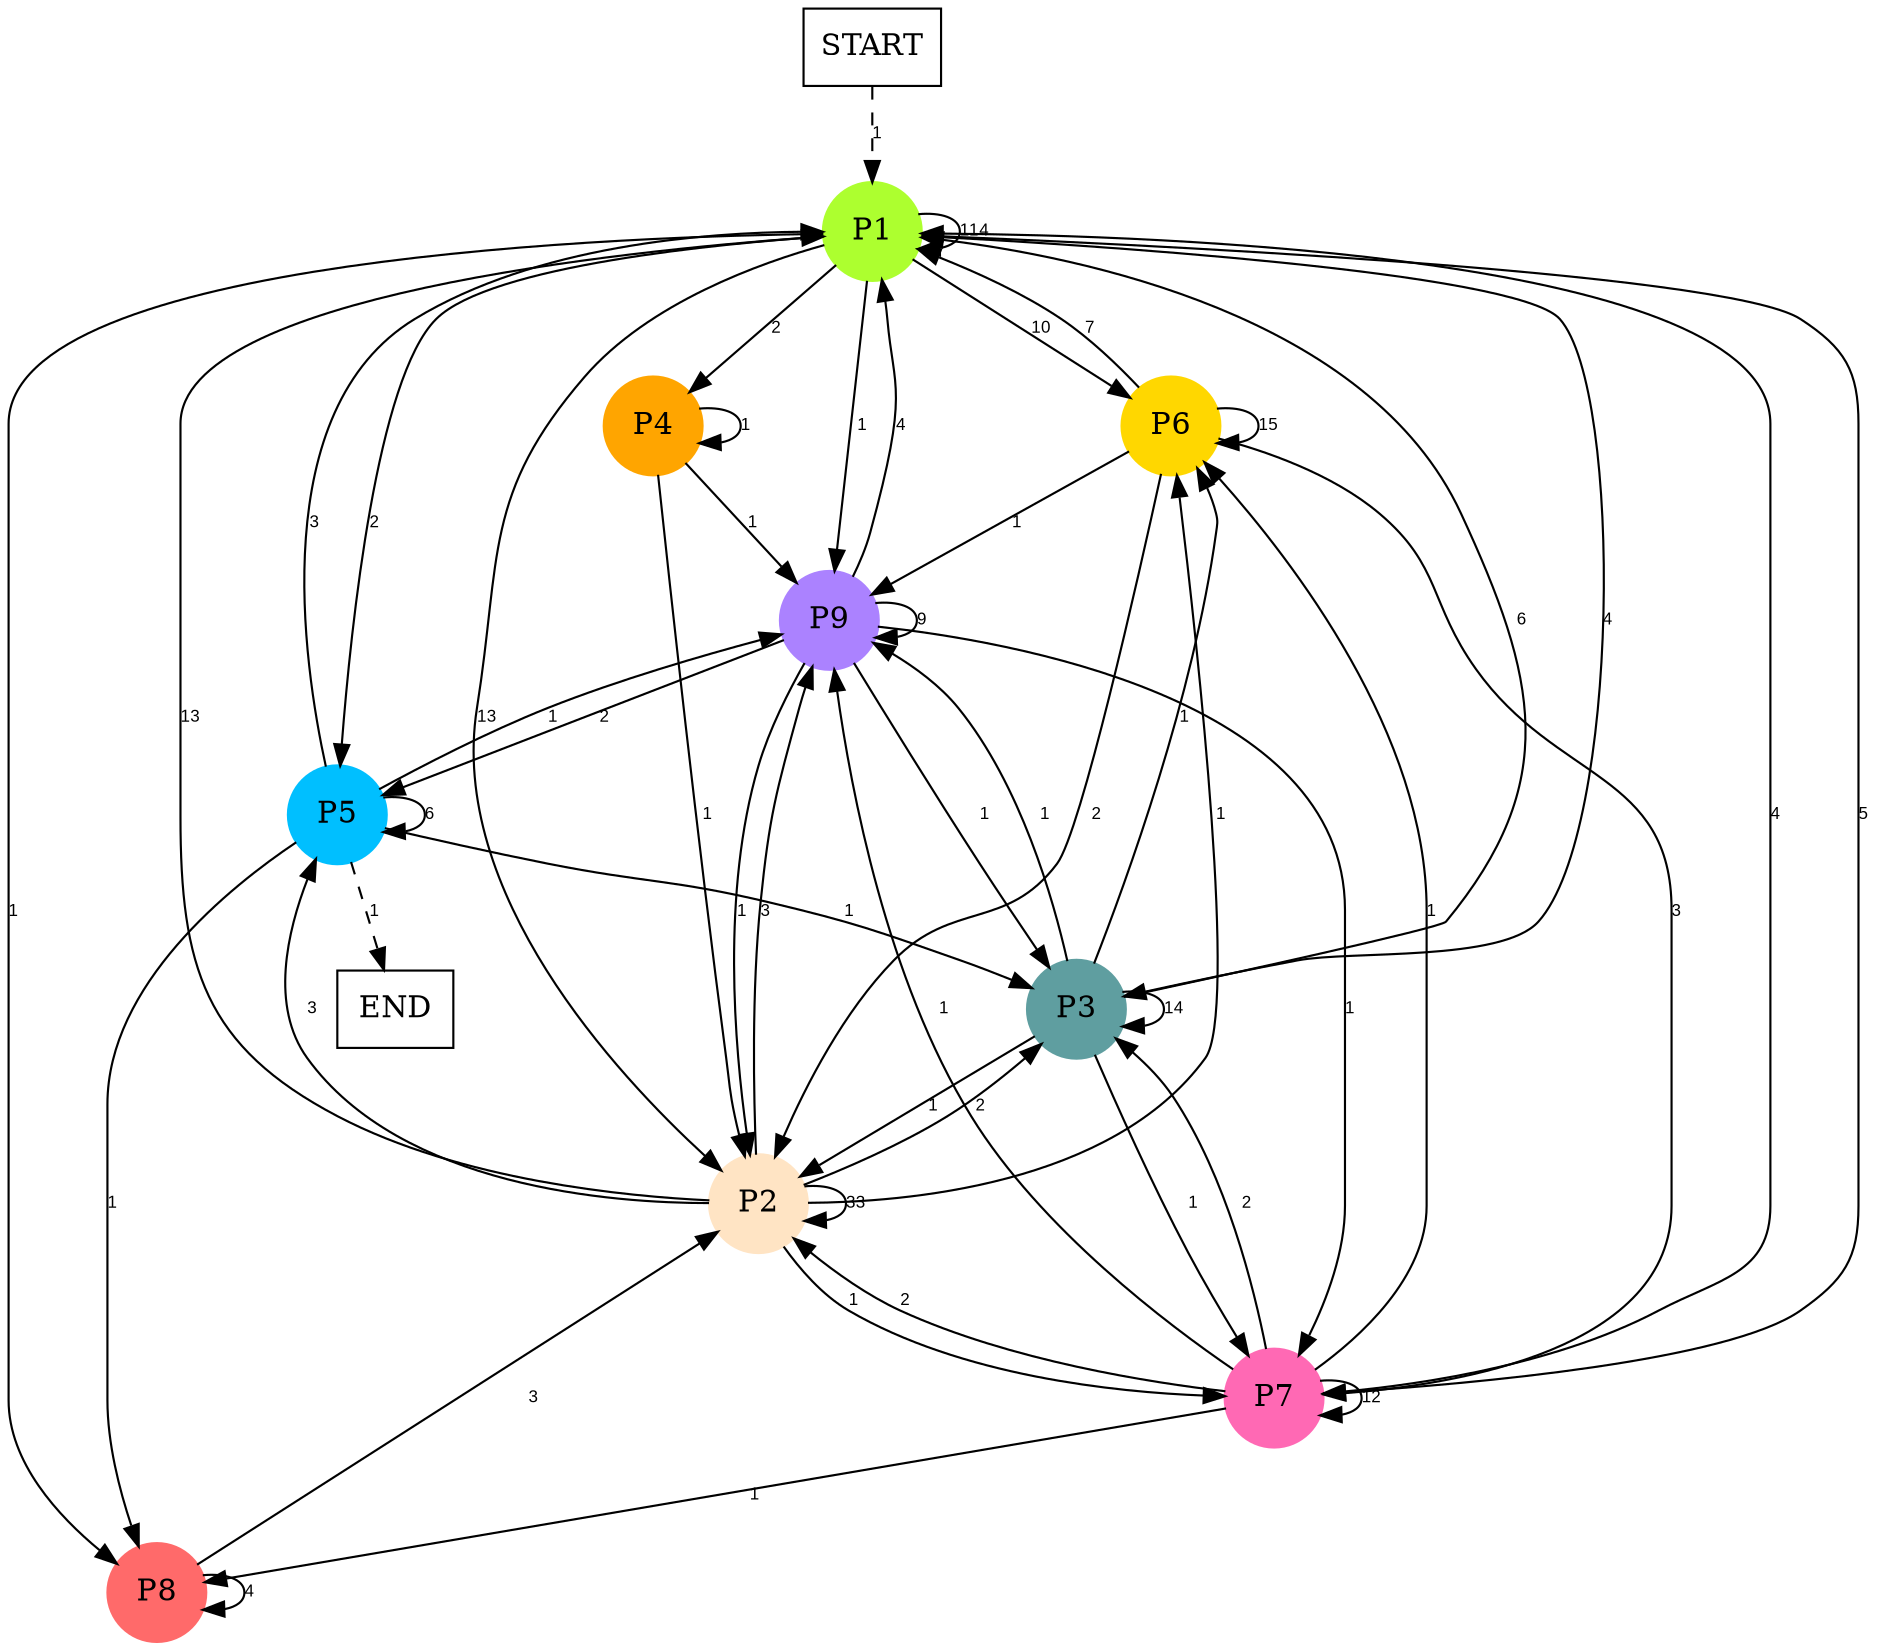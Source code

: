 digraph graphname {
	dpi = 150
	size="16,11!";
	margin = 0;
"P1" [shape=circle, color=greenyellow, style=filled]"P6" [shape=circle, color=gold, style=filled]"P7" [shape=circle, color=hotpink, style=filled]"P3" [shape=circle, color=cadetblue, style=filled]"P2" [shape=circle, color=bisque, style=filled]"P5" [shape=circle, color=deepskyblue, style=filled]"P8" [shape=circle, color=indianred1, style=filled]"P9" [shape=circle, color=mediumpurple1, style=filled]"P4" [shape=circle, color=orange, style=filled]"START" [shape=box, fillcolor=white, style=filled, color=black]"END" [shape=box, fillcolor=white, style=filled, color=black]"P1" -> "P1" [ label ="114" labelfloat=false fontname="Arial" fontsize=8]
"P1" -> "P6" [ label ="10" labelfloat=false fontname="Arial" fontsize=8]
"P1" -> "P7" [ label ="5" labelfloat=false fontname="Arial" fontsize=8]
"P1" -> "P3" [ label ="4" labelfloat=false fontname="Arial" fontsize=8]
"P1" -> "P2" [ label ="13" labelfloat=false fontname="Arial" fontsize=8]
"P1" -> "P5" [ label ="2" labelfloat=false fontname="Arial" fontsize=8]
"P1" -> "P8" [ label ="1" labelfloat=false fontname="Arial" fontsize=8]
"P1" -> "P9" [ label ="1" labelfloat=false fontname="Arial" fontsize=8]
"P1" -> "P4" [ label ="2" labelfloat=false fontname="Arial" fontsize=8]
"P6" -> "P1" [ label ="7" labelfloat=false fontname="Arial" fontsize=8]
"P6" -> "P6" [ label ="15" labelfloat=false fontname="Arial" fontsize=8]
"P6" -> "P7" [ label ="3" labelfloat=false fontname="Arial" fontsize=8]
"P6" -> "P2" [ label ="2" labelfloat=false fontname="Arial" fontsize=8]
"P6" -> "P9" [ label ="1" labelfloat=false fontname="Arial" fontsize=8]
"P7" -> "P1" [ label ="4" labelfloat=false fontname="Arial" fontsize=8]
"P7" -> "P6" [ label ="1" labelfloat=false fontname="Arial" fontsize=8]
"P7" -> "P7" [ label ="12" labelfloat=false fontname="Arial" fontsize=8]
"P7" -> "P3" [ label ="2" labelfloat=false fontname="Arial" fontsize=8]
"P7" -> "P2" [ label ="2" labelfloat=false fontname="Arial" fontsize=8]
"P7" -> "P8" [ label ="1" labelfloat=false fontname="Arial" fontsize=8]
"P7" -> "P9" [ label ="1" labelfloat=false fontname="Arial" fontsize=8]
"P3" -> "P1" [ label ="6" labelfloat=false fontname="Arial" fontsize=8]
"P3" -> "P6" [ label ="1" labelfloat=false fontname="Arial" fontsize=8]
"P3" -> "P7" [ label ="1" labelfloat=false fontname="Arial" fontsize=8]
"P3" -> "P3" [ label ="14" labelfloat=false fontname="Arial" fontsize=8]
"P3" -> "P2" [ label ="1" labelfloat=false fontname="Arial" fontsize=8]
"P3" -> "P9" [ label ="1" labelfloat=false fontname="Arial" fontsize=8]
"P2" -> "P1" [ label ="13" labelfloat=false fontname="Arial" fontsize=8]
"P2" -> "P6" [ label ="1" labelfloat=false fontname="Arial" fontsize=8]
"P2" -> "P7" [ label ="1" labelfloat=false fontname="Arial" fontsize=8]
"P2" -> "P3" [ label ="2" labelfloat=false fontname="Arial" fontsize=8]
"P2" -> "P2" [ label ="33" labelfloat=false fontname="Arial" fontsize=8]
"P2" -> "P5" [ label ="3" labelfloat=false fontname="Arial" fontsize=8]
"P2" -> "P9" [ label ="3" labelfloat=false fontname="Arial" fontsize=8]
"P5" -> "P1" [ label ="3" labelfloat=false fontname="Arial" fontsize=8]
"P5" -> "P3" [ label ="1" labelfloat=false fontname="Arial" fontsize=8]
"P5" -> "P5" [ label ="6" labelfloat=false fontname="Arial" fontsize=8]
"P5" -> "P8" [ label ="1" labelfloat=false fontname="Arial" fontsize=8]
"P5" -> "P9" [ label ="1" labelfloat=false fontname="Arial" fontsize=8]
"P5" -> "END" [ style = dashed label ="1" labelfloat=false fontname="Arial" fontsize=8]
"P8" -> "P2" [ label ="3" labelfloat=false fontname="Arial" fontsize=8]
"P8" -> "P8" [ label ="4" labelfloat=false fontname="Arial" fontsize=8]
"P9" -> "P1" [ label ="4" labelfloat=false fontname="Arial" fontsize=8]
"P9" -> "P7" [ label ="1" labelfloat=false fontname="Arial" fontsize=8]
"P9" -> "P3" [ label ="1" labelfloat=false fontname="Arial" fontsize=8]
"P9" -> "P2" [ label ="1" labelfloat=false fontname="Arial" fontsize=8]
"P9" -> "P5" [ label ="2" labelfloat=false fontname="Arial" fontsize=8]
"P9" -> "P9" [ label ="9" labelfloat=false fontname="Arial" fontsize=8]
"P4" -> "P2" [ label ="1" labelfloat=false fontname="Arial" fontsize=8]
"P4" -> "P9" [ label ="1" labelfloat=false fontname="Arial" fontsize=8]
"P4" -> "P4" [ label ="1" labelfloat=false fontname="Arial" fontsize=8]
"START" -> "P1" [ style = dashed label ="1" labelfloat=false fontname="Arial" fontsize=8]
}